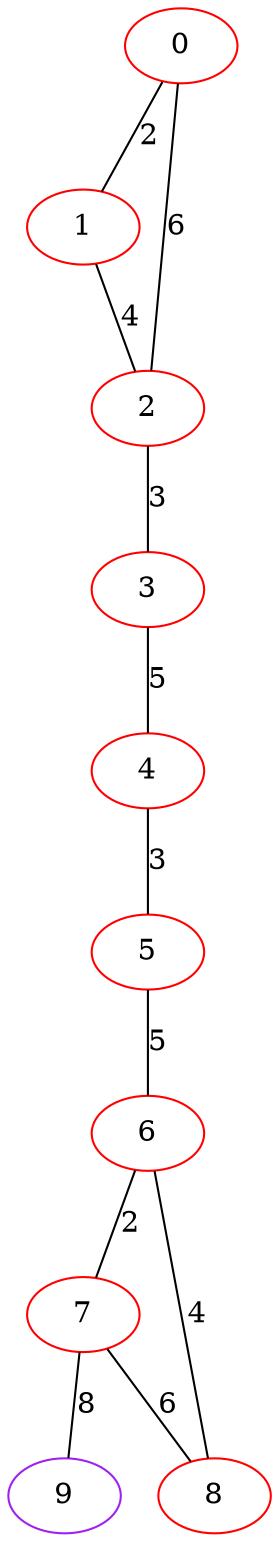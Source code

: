 graph "" {
0 [color=red, weight=1];
1 [color=red, weight=1];
2 [color=red, weight=1];
3 [color=red, weight=1];
4 [color=red, weight=1];
5 [color=red, weight=1];
6 [color=red, weight=1];
7 [color=red, weight=1];
8 [color=red, weight=1];
9 [color=purple, weight=4];
0 -- 1  [key=0, label=2];
0 -- 2  [key=0, label=6];
1 -- 2  [key=0, label=4];
2 -- 3  [key=0, label=3];
3 -- 4  [key=0, label=5];
4 -- 5  [key=0, label=3];
5 -- 6  [key=0, label=5];
6 -- 8  [key=0, label=4];
6 -- 7  [key=0, label=2];
7 -- 8  [key=0, label=6];
7 -- 9  [key=0, label=8];
}

